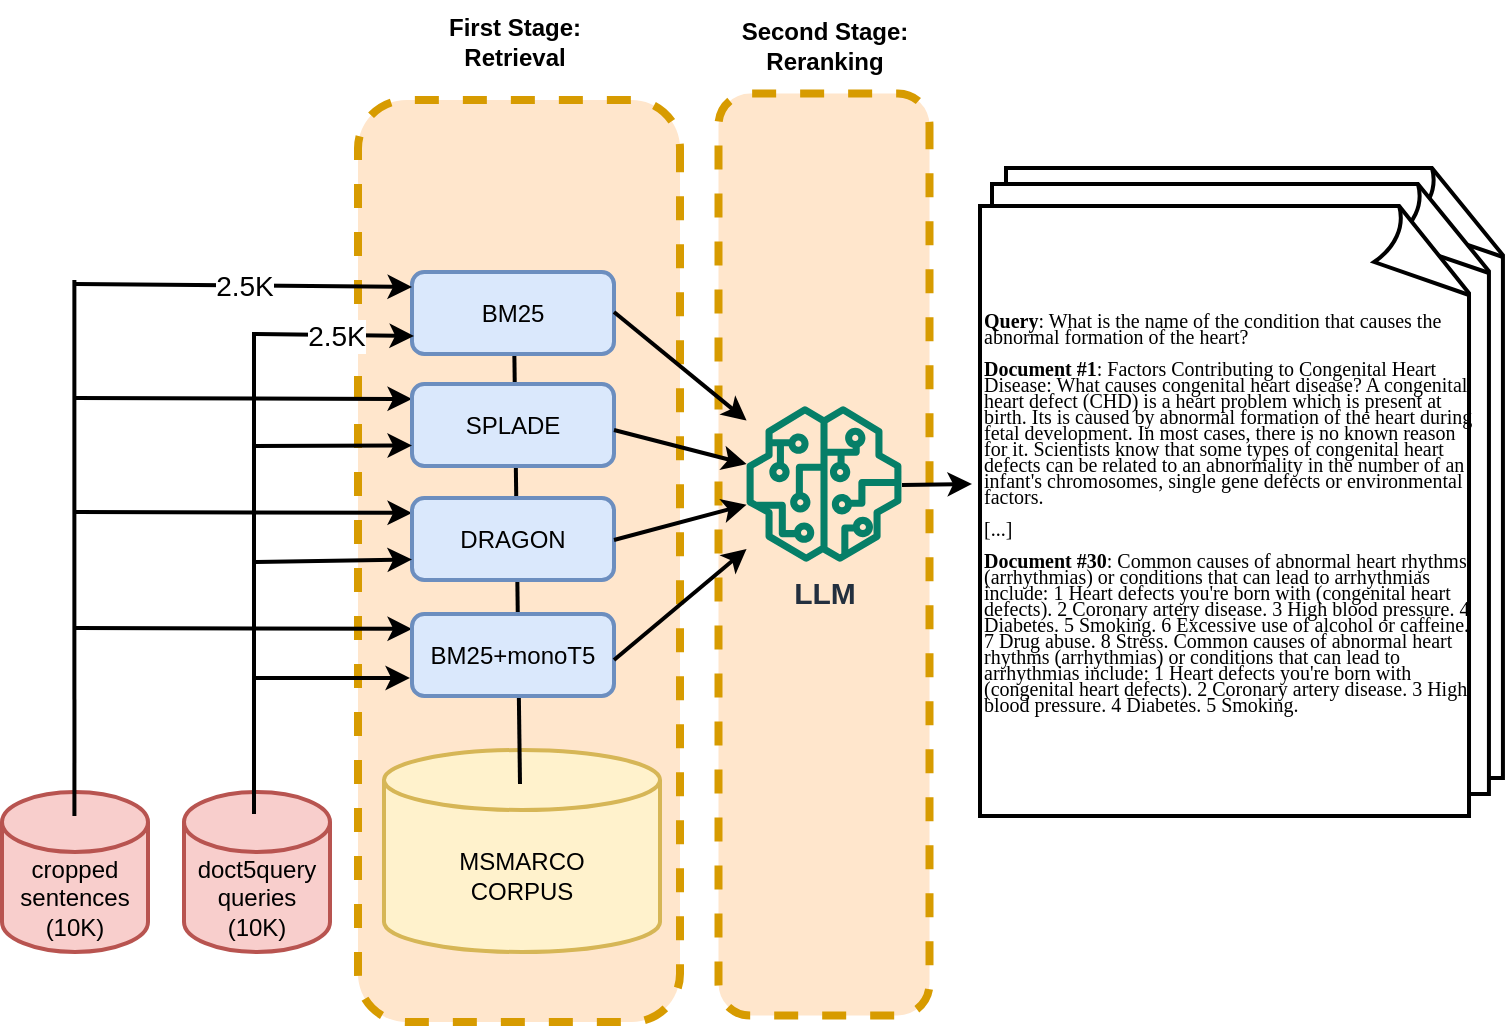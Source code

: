 <mxfile version="22.0.4" type="github">
  <diagram name="Page-1" id="8G3IAVVgl47ZsxA-mIHz">
    <mxGraphModel dx="1015" dy="539" grid="0" gridSize="10" guides="1" tooltips="1" connect="1" arrows="1" fold="1" page="1" pageScale="1" pageWidth="850" pageHeight="1400" math="0" shadow="0">
      <root>
        <mxCell id="0" />
        <mxCell id="1" parent="0" />
        <mxCell id="8t6pDcoeGUEldr8KXGoQ-2" value="" style="rounded=1;whiteSpace=wrap;html=1;rotation=90;fillColor=#ffe6cc;strokeColor=#d79b00;strokeWidth=4;dashed=1;" parent="1" vertex="1">
          <mxGeometry x="246.5" y="444.5" width="461" height="105.5" as="geometry" />
        </mxCell>
        <mxCell id="8t6pDcoeGUEldr8KXGoQ-1" value="" style="rounded=1;whiteSpace=wrap;html=1;rotation=90;fillColor=#ffe6cc;strokeColor=#d79b00;strokeWidth=4;dashed=1;" parent="1" vertex="1">
          <mxGeometry x="94" y="420" width="461" height="161" as="geometry" />
        </mxCell>
        <mxCell id="9MC1wp0t6A1g7TMl13iw-8" value="cropped&lt;br&gt;sentences&lt;br style=&quot;border-color: var(--border-color);&quot;&gt;(10K)" style="shape=cylinder3;whiteSpace=wrap;html=1;boundedLbl=1;backgroundOutline=1;size=15;fillColor=#f8cecc;strokeColor=#b85450;strokeWidth=2;" parent="1" vertex="1">
          <mxGeometry x="66" y="616" width="73" height="80" as="geometry" />
        </mxCell>
        <mxCell id="9MC1wp0t6A1g7TMl13iw-11" value="doct5query&lt;br&gt;queries&lt;br&gt;(10K)" style="shape=cylinder3;whiteSpace=wrap;html=1;boundedLbl=1;backgroundOutline=1;size=15;fillColor=#f8cecc;strokeColor=#b85450;strokeWidth=2;" parent="1" vertex="1">
          <mxGeometry x="157" y="616" width="73" height="80" as="geometry" />
        </mxCell>
        <mxCell id="9MC1wp0t6A1g7TMl13iw-15" value="" style="endArrow=none;html=1;rounded=0;strokeWidth=2;shadow=0;exitX=0.496;exitY=0.15;exitDx=0;exitDy=0;exitPerimeter=0;spacing=2;labelBorderColor=none;" parent="1" edge="1" source="9MC1wp0t6A1g7TMl13iw-8">
          <mxGeometry width="50" height="50" relative="1" as="geometry">
            <mxPoint x="102.44" y="557" as="sourcePoint" />
            <mxPoint x="102.19" y="360" as="targetPoint" />
          </mxGeometry>
        </mxCell>
        <mxCell id="9MC1wp0t6A1g7TMl13iw-17" value="" style="endArrow=classic;html=1;rounded=0;strokeWidth=2;entryX=0;entryY=0.5;entryDx=0;entryDy=0;spacing=2;labelBorderColor=none;" parent="1" edge="1">
          <mxGeometry width="50" height="50" relative="1" as="geometry">
            <mxPoint x="102" y="419" as="sourcePoint" />
            <mxPoint x="271" y="419.46" as="targetPoint" />
          </mxGeometry>
        </mxCell>
        <mxCell id="9MC1wp0t6A1g7TMl13iw-18" value="" style="endArrow=classic;html=1;rounded=0;strokeWidth=2;entryX=0;entryY=0.5;entryDx=0;entryDy=0;spacing=2;labelBorderColor=none;" parent="1" edge="1">
          <mxGeometry width="50" height="50" relative="1" as="geometry">
            <mxPoint x="103" y="476" as="sourcePoint" />
            <mxPoint x="271" y="476.46" as="targetPoint" />
          </mxGeometry>
        </mxCell>
        <mxCell id="9MC1wp0t6A1g7TMl13iw-19" value="" style="endArrow=classic;html=1;rounded=0;strokeWidth=2;entryX=0;entryY=0.5;entryDx=0;entryDy=0;spacing=2;labelBorderColor=none;" parent="1" edge="1">
          <mxGeometry width="50" height="50" relative="1" as="geometry">
            <mxPoint x="103" y="534" as="sourcePoint" />
            <mxPoint x="271" y="534.46" as="targetPoint" />
          </mxGeometry>
        </mxCell>
        <mxCell id="9MC1wp0t6A1g7TMl13iw-20" value="MSMARCO&lt;br&gt;CORPUS" style="shape=cylinder3;whiteSpace=wrap;html=1;boundedLbl=1;backgroundOutline=1;size=15;fillColor=#fff2cc;strokeColor=#d6b656;strokeWidth=2;" parent="1" vertex="1">
          <mxGeometry x="257" y="595" width="138" height="101" as="geometry" />
        </mxCell>
        <mxCell id="9MC1wp0t6A1g7TMl13iw-21" value="" style="endArrow=classic;html=1;rounded=0;strokeWidth=2;entryX=0.505;entryY=0.683;entryDx=0;entryDy=0;entryPerimeter=0;" parent="1" target="9MC1wp0t6A1g7TMl13iw-22" edge="1">
          <mxGeometry width="50" height="50" relative="1" as="geometry">
            <mxPoint x="325" y="612" as="sourcePoint" />
            <mxPoint x="325" y="577" as="targetPoint" />
          </mxGeometry>
        </mxCell>
        <mxCell id="9MC1wp0t6A1g7TMl13iw-22" value="BM25" style="rounded=1;whiteSpace=wrap;html=1;fillColor=#dae8fc;strokeColor=#6c8ebf;strokeWidth=2;" parent="1" vertex="1">
          <mxGeometry x="271" y="356" width="101" height="41" as="geometry" />
        </mxCell>
        <mxCell id="9MC1wp0t6A1g7TMl13iw-23" value="SPLADE" style="rounded=1;whiteSpace=wrap;html=1;fillColor=#dae8fc;strokeColor=#6c8ebf;strokeWidth=2;" parent="1" vertex="1">
          <mxGeometry x="271" y="412" width="101" height="41" as="geometry" />
        </mxCell>
        <mxCell id="9MC1wp0t6A1g7TMl13iw-24" value="DRAGON" style="rounded=1;whiteSpace=wrap;html=1;fillColor=#dae8fc;strokeColor=#6c8ebf;strokeWidth=2;" parent="1" vertex="1">
          <mxGeometry x="271" y="469" width="101" height="41" as="geometry" />
        </mxCell>
        <mxCell id="9MC1wp0t6A1g7TMl13iw-25" value="BM25+monoT5" style="rounded=1;whiteSpace=wrap;html=1;fillColor=#dae8fc;strokeColor=#6c8ebf;strokeWidth=2;" parent="1" vertex="1">
          <mxGeometry x="271" y="527" width="101" height="41" as="geometry" />
        </mxCell>
        <mxCell id="9MC1wp0t6A1g7TMl13iw-27" value="&lt;font style=&quot;font-size: 15px;&quot;&gt;&lt;b&gt;LLM&lt;/b&gt;&lt;/font&gt;" style="sketch=0;outlineConnect=0;fontColor=#232F3E;gradientColor=none;fillColor=#067F68;strokeColor=none;dashed=0;verticalLabelPosition=bottom;verticalAlign=top;align=center;html=1;fontSize=12;fontStyle=0;aspect=fixed;pointerEvents=1;shape=mxgraph.aws4.sagemaker_model;" parent="1" vertex="1">
          <mxGeometry x="438" y="423" width="78" height="78" as="geometry" />
        </mxCell>
        <mxCell id="9MC1wp0t6A1g7TMl13iw-35" value="" style="endArrow=classic;html=1;rounded=0;strokeWidth=2;" parent="1" target="9MC1wp0t6A1g7TMl13iw-27" edge="1">
          <mxGeometry width="50" height="50" relative="1" as="geometry">
            <mxPoint x="372" y="376" as="sourcePoint" />
            <mxPoint x="422" y="326" as="targetPoint" />
          </mxGeometry>
        </mxCell>
        <mxCell id="9MC1wp0t6A1g7TMl13iw-37" value="" style="endArrow=classic;html=1;rounded=0;strokeWidth=2;" parent="1" target="9MC1wp0t6A1g7TMl13iw-27" edge="1">
          <mxGeometry width="50" height="50" relative="1" as="geometry">
            <mxPoint x="372" y="435" as="sourcePoint" />
            <mxPoint x="429" y="449" as="targetPoint" />
          </mxGeometry>
        </mxCell>
        <mxCell id="9MC1wp0t6A1g7TMl13iw-38" value="" style="endArrow=classic;html=1;rounded=0;strokeWidth=2;" parent="1" target="9MC1wp0t6A1g7TMl13iw-27" edge="1">
          <mxGeometry width="50" height="50" relative="1" as="geometry">
            <mxPoint x="372" y="490" as="sourcePoint" />
            <mxPoint x="427" y="474" as="targetPoint" />
          </mxGeometry>
        </mxCell>
        <mxCell id="9MC1wp0t6A1g7TMl13iw-39" value="" style="endArrow=classic;html=1;rounded=0;strokeWidth=2;" parent="1" target="9MC1wp0t6A1g7TMl13iw-27" edge="1">
          <mxGeometry width="50" height="50" relative="1" as="geometry">
            <mxPoint x="372" y="550" as="sourcePoint" />
            <mxPoint x="422" y="500" as="targetPoint" />
          </mxGeometry>
        </mxCell>
        <mxCell id="9MC1wp0t6A1g7TMl13iw-40" value="" style="endArrow=classic;html=1;rounded=0;strokeWidth=2;" parent="1" edge="1">
          <mxGeometry width="50" height="50" relative="1" as="geometry">
            <mxPoint x="516" y="462.5" as="sourcePoint" />
            <mxPoint x="551" y="462" as="targetPoint" />
          </mxGeometry>
        </mxCell>
        <mxCell id="9MC1wp0t6A1g7TMl13iw-44" value="" style="whiteSpace=wrap;html=1;shape=mxgraph.basic.document;strokeWidth=2;" parent="1" vertex="1">
          <mxGeometry x="568" y="304" width="251" height="305" as="geometry" />
        </mxCell>
        <mxCell id="9MC1wp0t6A1g7TMl13iw-45" value="" style="whiteSpace=wrap;html=1;shape=mxgraph.basic.document;strokeWidth=2;" parent="1" vertex="1">
          <mxGeometry x="561" y="312" width="251" height="305" as="geometry" />
        </mxCell>
        <mxCell id="9MC1wp0t6A1g7TMl13iw-46" value="&lt;p style=&quot;line-height: 80%; font-size: 10px;&quot;&gt;&lt;font face=&quot;Times New Roman&quot; style=&quot;font-size: 10px;&quot;&gt;&lt;b&gt;Query&lt;/b&gt;: What is the name of the condition that causes the abnormal formation of the heart?&lt;br&gt;&lt;br&gt;&lt;b&gt;Document #1&lt;/b&gt;: Factors Contributing to Congenital Heart Disease: What causes congenital heart disease? A congenital heart defect (CHD) is a heart problem which is present at birth. Its is caused by abnormal formation of the heart during fetal development. In most cases, there is no known reason for it. Scientists know that some types of congenital heart defects can be related to an abnormality in the number of an infant&#39;s chromosomes, single gene defects or environmental factors.&lt;br&gt;&lt;br&gt;[...]&lt;br&gt;&lt;br&gt;&lt;b&gt;Document #30&lt;/b&gt;: Common causes of abnormal heart rhythms (arrhythmias) or conditions that can lead to arrhythmias include: 1 Heart defects you&#39;re born with (congenital heart defects). 2 Coronary artery disease. 3 High blood pressure. 4 Diabetes. 5 Smoking. 6 Excessive use of alcohol or caffeine. 7 Drug abuse. 8 Stress. Common causes of abnormal heart rhythms (arrhythmias) or conditions that can lead to arrhythmias include: 1 Heart defects you&#39;re born with (congenital heart defects). 2 Coronary artery disease. 3 High blood pressure. 4 Diabetes. 5 Smoking.&lt;/font&gt;&lt;/p&gt;" style="whiteSpace=wrap;html=1;shape=mxgraph.basic.document;strokeWidth=2;align=left;" parent="1" vertex="1">
          <mxGeometry x="555" y="323" width="247" height="305" as="geometry" />
        </mxCell>
        <mxCell id="9MC1wp0t6A1g7TMl13iw-47" value="" style="endArrow=classic;html=1;rounded=0;entryX=0;entryY=0.5;entryDx=0;entryDy=0;strokeWidth=2;spacing=2;labelBorderColor=none;" parent="1" edge="1">
          <mxGeometry relative="1" as="geometry">
            <mxPoint x="103" y="362" as="sourcePoint" />
            <mxPoint x="271" y="363.46" as="targetPoint" />
          </mxGeometry>
        </mxCell>
        <mxCell id="9MC1wp0t6A1g7TMl13iw-48" value="&lt;span style=&quot;font-size: 14px;&quot;&gt;2.5K&lt;br&gt;&lt;/span&gt;" style="edgeLabel;resizable=0;html=1;align=center;verticalAlign=middle;spacing=2;labelBorderColor=none;" parent="9MC1wp0t6A1g7TMl13iw-47" connectable="0" vertex="1">
          <mxGeometry relative="1" as="geometry" />
        </mxCell>
        <mxCell id="8t6pDcoeGUEldr8KXGoQ-3" value="&lt;b style=&quot;border-color: var(--border-color);&quot;&gt;First Stage:&lt;br style=&quot;border-color: var(--border-color);&quot;&gt;Retrieval&lt;/b&gt;" style="text;html=1;align=center;verticalAlign=middle;resizable=0;points=[];autosize=1;strokeColor=none;fillColor=none;" parent="1" vertex="1">
          <mxGeometry x="280" y="220" width="84" height="41" as="geometry" />
        </mxCell>
        <mxCell id="8t6pDcoeGUEldr8KXGoQ-5" value="&lt;b&gt;Second Stage:&lt;br&gt;Reranking&lt;/b&gt;" style="text;html=1;align=center;verticalAlign=middle;resizable=0;points=[];autosize=1;strokeColor=none;fillColor=none;" parent="1" vertex="1">
          <mxGeometry x="426.5" y="222" width="101" height="41" as="geometry" />
        </mxCell>
        <mxCell id="Qem2qIiiWAx1pYdM0ETQ-2" value="" style="endArrow=none;html=1;rounded=0;strokeWidth=2;shadow=0;spacing=2;labelBorderColor=none;" edge="1" parent="1">
          <mxGeometry width="50" height="50" relative="1" as="geometry">
            <mxPoint x="192" y="627" as="sourcePoint" />
            <mxPoint x="192" y="386" as="targetPoint" />
          </mxGeometry>
        </mxCell>
        <mxCell id="Qem2qIiiWAx1pYdM0ETQ-3" value="" style="endArrow=classic;html=1;rounded=0;strokeWidth=2;entryX=0;entryY=0.75;entryDx=0;entryDy=0;spacing=2;labelBorderColor=none;" edge="1" parent="1" target="9MC1wp0t6A1g7TMl13iw-23">
          <mxGeometry width="50" height="50" relative="1" as="geometry">
            <mxPoint x="192" y="443" as="sourcePoint" />
            <mxPoint x="269" y="442" as="targetPoint" />
          </mxGeometry>
        </mxCell>
        <mxCell id="Qem2qIiiWAx1pYdM0ETQ-4" value="" style="endArrow=classic;html=1;rounded=0;strokeWidth=2;entryX=0;entryY=0.75;entryDx=0;entryDy=0;spacing=2;labelBorderColor=none;" edge="1" parent="1" target="9MC1wp0t6A1g7TMl13iw-24">
          <mxGeometry width="50" height="50" relative="1" as="geometry">
            <mxPoint x="193" y="501" as="sourcePoint" />
            <mxPoint x="361" y="501.46" as="targetPoint" />
          </mxGeometry>
        </mxCell>
        <mxCell id="Qem2qIiiWAx1pYdM0ETQ-5" value="" style="endArrow=classic;html=1;rounded=0;strokeWidth=2;spacing=2;labelBorderColor=none;" edge="1" parent="1">
          <mxGeometry width="50" height="50" relative="1" as="geometry">
            <mxPoint x="193" y="559" as="sourcePoint" />
            <mxPoint x="270" y="559" as="targetPoint" />
          </mxGeometry>
        </mxCell>
        <mxCell id="Qem2qIiiWAx1pYdM0ETQ-6" value="" style="endArrow=classic;html=1;rounded=0;strokeWidth=2;spacing=2;labelBorderColor=none;" edge="1" parent="1">
          <mxGeometry relative="1" as="geometry">
            <mxPoint x="193" y="387" as="sourcePoint" />
            <mxPoint x="272" y="388" as="targetPoint" />
          </mxGeometry>
        </mxCell>
        <mxCell id="Qem2qIiiWAx1pYdM0ETQ-7" value="&lt;span style=&quot;font-size: 14px;&quot;&gt;2.5K&lt;br&gt;&lt;/span&gt;" style="edgeLabel;resizable=0;html=1;align=center;verticalAlign=middle;spacing=2;labelBorderColor=none;" connectable="0" vertex="1" parent="Qem2qIiiWAx1pYdM0ETQ-6">
          <mxGeometry relative="1" as="geometry" />
        </mxCell>
      </root>
    </mxGraphModel>
  </diagram>
</mxfile>

